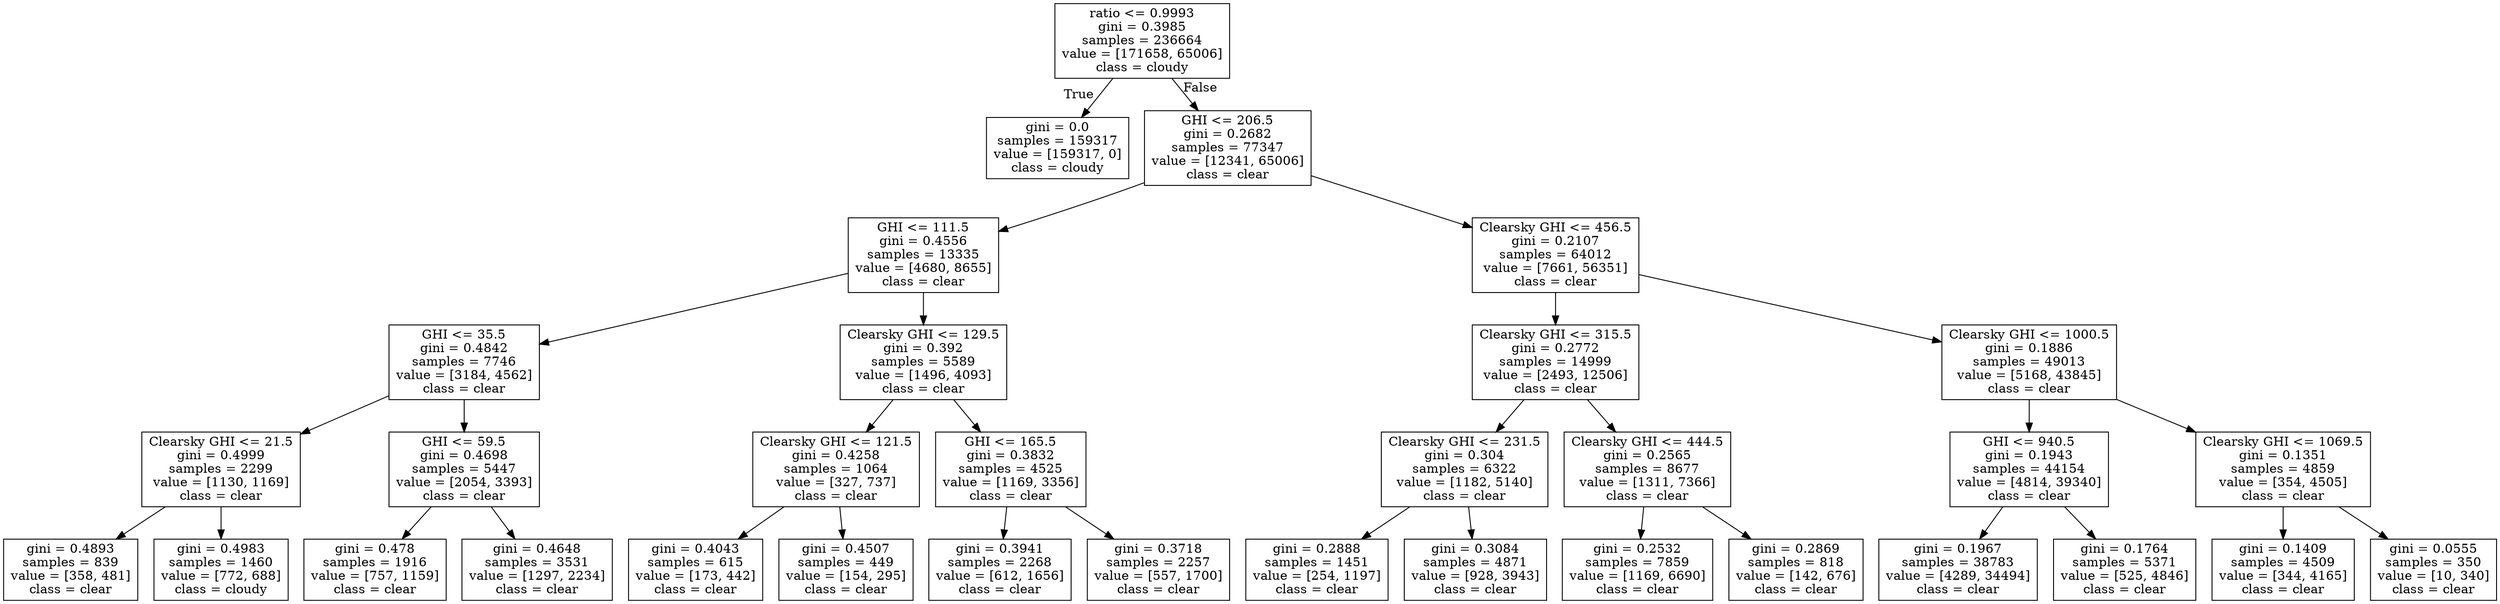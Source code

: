 digraph Tree {
node [shape=box] ;
0 [label="ratio <= 0.9993\ngini = 0.3985\nsamples = 236664\nvalue = [171658, 65006]\nclass = cloudy"] ;
1 [label="gini = 0.0\nsamples = 159317\nvalue = [159317, 0]\nclass = cloudy"] ;
0 -> 1 [labeldistance=2.5, labelangle=45, headlabel="True"] ;
2 [label="GHI <= 206.5\ngini = 0.2682\nsamples = 77347\nvalue = [12341, 65006]\nclass = clear"] ;
0 -> 2 [labeldistance=2.5, labelangle=-45, headlabel="False"] ;
3 [label="GHI <= 111.5\ngini = 0.4556\nsamples = 13335\nvalue = [4680, 8655]\nclass = clear"] ;
2 -> 3 ;
4 [label="GHI <= 35.5\ngini = 0.4842\nsamples = 7746\nvalue = [3184, 4562]\nclass = clear"] ;
3 -> 4 ;
5 [label="Clearsky GHI <= 21.5\ngini = 0.4999\nsamples = 2299\nvalue = [1130, 1169]\nclass = clear"] ;
4 -> 5 ;
6 [label="gini = 0.4893\nsamples = 839\nvalue = [358, 481]\nclass = clear"] ;
5 -> 6 ;
7 [label="gini = 0.4983\nsamples = 1460\nvalue = [772, 688]\nclass = cloudy"] ;
5 -> 7 ;
8 [label="GHI <= 59.5\ngini = 0.4698\nsamples = 5447\nvalue = [2054, 3393]\nclass = clear"] ;
4 -> 8 ;
9 [label="gini = 0.478\nsamples = 1916\nvalue = [757, 1159]\nclass = clear"] ;
8 -> 9 ;
10 [label="gini = 0.4648\nsamples = 3531\nvalue = [1297, 2234]\nclass = clear"] ;
8 -> 10 ;
11 [label="Clearsky GHI <= 129.5\ngini = 0.392\nsamples = 5589\nvalue = [1496, 4093]\nclass = clear"] ;
3 -> 11 ;
12 [label="Clearsky GHI <= 121.5\ngini = 0.4258\nsamples = 1064\nvalue = [327, 737]\nclass = clear"] ;
11 -> 12 ;
13 [label="gini = 0.4043\nsamples = 615\nvalue = [173, 442]\nclass = clear"] ;
12 -> 13 ;
14 [label="gini = 0.4507\nsamples = 449\nvalue = [154, 295]\nclass = clear"] ;
12 -> 14 ;
15 [label="GHI <= 165.5\ngini = 0.3832\nsamples = 4525\nvalue = [1169, 3356]\nclass = clear"] ;
11 -> 15 ;
16 [label="gini = 0.3941\nsamples = 2268\nvalue = [612, 1656]\nclass = clear"] ;
15 -> 16 ;
17 [label="gini = 0.3718\nsamples = 2257\nvalue = [557, 1700]\nclass = clear"] ;
15 -> 17 ;
18 [label="Clearsky GHI <= 456.5\ngini = 0.2107\nsamples = 64012\nvalue = [7661, 56351]\nclass = clear"] ;
2 -> 18 ;
19 [label="Clearsky GHI <= 315.5\ngini = 0.2772\nsamples = 14999\nvalue = [2493, 12506]\nclass = clear"] ;
18 -> 19 ;
20 [label="Clearsky GHI <= 231.5\ngini = 0.304\nsamples = 6322\nvalue = [1182, 5140]\nclass = clear"] ;
19 -> 20 ;
21 [label="gini = 0.2888\nsamples = 1451\nvalue = [254, 1197]\nclass = clear"] ;
20 -> 21 ;
22 [label="gini = 0.3084\nsamples = 4871\nvalue = [928, 3943]\nclass = clear"] ;
20 -> 22 ;
23 [label="Clearsky GHI <= 444.5\ngini = 0.2565\nsamples = 8677\nvalue = [1311, 7366]\nclass = clear"] ;
19 -> 23 ;
24 [label="gini = 0.2532\nsamples = 7859\nvalue = [1169, 6690]\nclass = clear"] ;
23 -> 24 ;
25 [label="gini = 0.2869\nsamples = 818\nvalue = [142, 676]\nclass = clear"] ;
23 -> 25 ;
26 [label="Clearsky GHI <= 1000.5\ngini = 0.1886\nsamples = 49013\nvalue = [5168, 43845]\nclass = clear"] ;
18 -> 26 ;
27 [label="GHI <= 940.5\ngini = 0.1943\nsamples = 44154\nvalue = [4814, 39340]\nclass = clear"] ;
26 -> 27 ;
28 [label="gini = 0.1967\nsamples = 38783\nvalue = [4289, 34494]\nclass = clear"] ;
27 -> 28 ;
29 [label="gini = 0.1764\nsamples = 5371\nvalue = [525, 4846]\nclass = clear"] ;
27 -> 29 ;
30 [label="Clearsky GHI <= 1069.5\ngini = 0.1351\nsamples = 4859\nvalue = [354, 4505]\nclass = clear"] ;
26 -> 30 ;
31 [label="gini = 0.1409\nsamples = 4509\nvalue = [344, 4165]\nclass = clear"] ;
30 -> 31 ;
32 [label="gini = 0.0555\nsamples = 350\nvalue = [10, 340]\nclass = clear"] ;
30 -> 32 ;
}